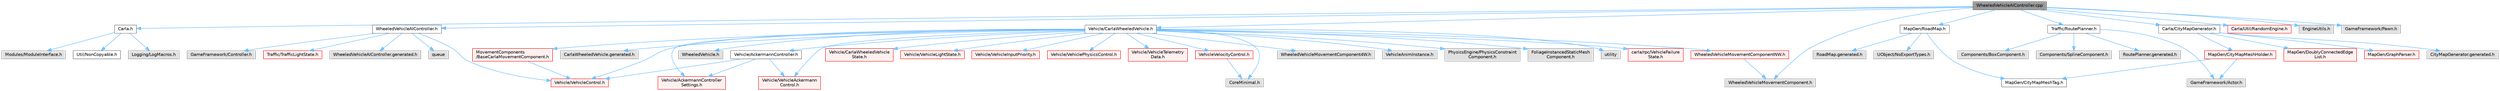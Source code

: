 digraph "WheeledVehicleAIController.cpp"
{
 // INTERACTIVE_SVG=YES
 // LATEX_PDF_SIZE
  bgcolor="transparent";
  edge [fontname=Helvetica,fontsize=10,labelfontname=Helvetica,labelfontsize=10];
  node [fontname=Helvetica,fontsize=10,shape=box,height=0.2,width=0.4];
  Node1 [id="Node000001",label="WheeledVehicleAIController.cpp",height=0.2,width=0.4,color="gray40", fillcolor="grey60", style="filled", fontcolor="black",tooltip=" "];
  Node1 -> Node2 [id="edge1_Node000001_Node000002",color="steelblue1",style="solid",tooltip=" "];
  Node2 [id="Node000002",label="Carla.h",height=0.2,width=0.4,color="grey40", fillcolor="white", style="filled",URL="$d7/d7d/Carla_8h.html",tooltip=" "];
  Node2 -> Node3 [id="edge2_Node000002_Node000003",color="steelblue1",style="solid",tooltip=" "];
  Node3 [id="Node000003",label="Util/NonCopyable.h",height=0.2,width=0.4,color="grey40", fillcolor="white", style="filled",URL="$d4/d57/Unreal_2CarlaUE4_2Plugins_2Carla_2Source_2Carla_2Util_2NonCopyable_8h.html",tooltip=" "];
  Node2 -> Node4 [id="edge3_Node000002_Node000004",color="steelblue1",style="solid",tooltip=" "];
  Node4 [id="Node000004",label="Logging/LogMacros.h",height=0.2,width=0.4,color="grey60", fillcolor="#E0E0E0", style="filled",tooltip=" "];
  Node2 -> Node5 [id="edge4_Node000002_Node000005",color="steelblue1",style="solid",tooltip=" "];
  Node5 [id="Node000005",label="Modules/ModuleInterface.h",height=0.2,width=0.4,color="grey60", fillcolor="#E0E0E0", style="filled",tooltip=" "];
  Node1 -> Node6 [id="edge5_Node000001_Node000006",color="steelblue1",style="solid",tooltip=" "];
  Node6 [id="Node000006",label="WheeledVehicleAIController.h",height=0.2,width=0.4,color="grey40", fillcolor="white", style="filled",URL="$d2/d29/WheeledVehicleAIController_8h.html",tooltip=" "];
  Node6 -> Node7 [id="edge6_Node000006_Node000007",color="steelblue1",style="solid",tooltip=" "];
  Node7 [id="Node000007",label="queue",height=0.2,width=0.4,color="grey60", fillcolor="#E0E0E0", style="filled",tooltip=" "];
  Node6 -> Node8 [id="edge7_Node000006_Node000008",color="steelblue1",style="solid",tooltip=" "];
  Node8 [id="Node000008",label="GameFramework/Controller.h",height=0.2,width=0.4,color="grey60", fillcolor="#E0E0E0", style="filled",tooltip=" "];
  Node6 -> Node9 [id="edge8_Node000006_Node000009",color="steelblue1",style="solid",tooltip=" "];
  Node9 [id="Node000009",label="Traffic/TrafficLightState.h",height=0.2,width=0.4,color="red", fillcolor="#FFF0F0", style="filled",URL="$df/d9b/Unreal_2CarlaUE4_2Plugins_2Carla_2Source_2Carla_2Traffic_2TrafficLightState_8h.html",tooltip=" "];
  Node6 -> Node11 [id="edge9_Node000006_Node000011",color="steelblue1",style="solid",tooltip=" "];
  Node11 [id="Node000011",label="Vehicle/VehicleControl.h",height=0.2,width=0.4,color="red", fillcolor="#FFF0F0", style="filled",URL="$d4/dbd/Unreal_2CarlaUE4_2Plugins_2Carla_2Source_2Carla_2Vehicle_2VehicleControl_8h.html",tooltip=" "];
  Node6 -> Node13 [id="edge10_Node000006_Node000013",color="steelblue1",style="solid",tooltip=" "];
  Node13 [id="Node000013",label="WheeledVehicleAIController.generated.h",height=0.2,width=0.4,color="grey60", fillcolor="#E0E0E0", style="filled",tooltip=" "];
  Node1 -> Node14 [id="edge11_Node000001_Node000014",color="steelblue1",style="solid",tooltip=" "];
  Node14 [id="Node000014",label="MapGen/RoadMap.h",height=0.2,width=0.4,color="grey40", fillcolor="white", style="filled",URL="$da/d50/RoadMap_8h.html",tooltip=" "];
  Node14 -> Node15 [id="edge12_Node000014_Node000015",color="steelblue1",style="solid",tooltip=" "];
  Node15 [id="Node000015",label="UObject/NoExportTypes.h",height=0.2,width=0.4,color="grey60", fillcolor="#E0E0E0", style="filled",tooltip=" "];
  Node14 -> Node16 [id="edge13_Node000014_Node000016",color="steelblue1",style="solid",tooltip=" "];
  Node16 [id="Node000016",label="MapGen/CityMapMeshTag.h",height=0.2,width=0.4,color="grey40", fillcolor="white", style="filled",URL="$d4/d83/CityMapMeshTag_8h.html",tooltip=" "];
  Node14 -> Node17 [id="edge14_Node000014_Node000017",color="steelblue1",style="solid",tooltip=" "];
  Node17 [id="Node000017",label="RoadMap.generated.h",height=0.2,width=0.4,color="grey60", fillcolor="#E0E0E0", style="filled",tooltip=" "];
  Node1 -> Node18 [id="edge15_Node000001_Node000018",color="steelblue1",style="solid",tooltip=" "];
  Node18 [id="Node000018",label="Traffic/RoutePlanner.h",height=0.2,width=0.4,color="grey40", fillcolor="white", style="filled",URL="$d3/d24/RoutePlanner_8h.html",tooltip=" "];
  Node18 -> Node19 [id="edge16_Node000018_Node000019",color="steelblue1",style="solid",tooltip=" "];
  Node19 [id="Node000019",label="GameFramework/Actor.h",height=0.2,width=0.4,color="grey60", fillcolor="#E0E0E0", style="filled",tooltip=" "];
  Node18 -> Node20 [id="edge17_Node000018_Node000020",color="steelblue1",style="solid",tooltip=" "];
  Node20 [id="Node000020",label="Components/BoxComponent.h",height=0.2,width=0.4,color="grey60", fillcolor="#E0E0E0", style="filled",tooltip=" "];
  Node18 -> Node21 [id="edge18_Node000018_Node000021",color="steelblue1",style="solid",tooltip=" "];
  Node21 [id="Node000021",label="Components/SplineComponent.h",height=0.2,width=0.4,color="grey60", fillcolor="#E0E0E0", style="filled",tooltip=" "];
  Node18 -> Node22 [id="edge19_Node000018_Node000022",color="steelblue1",style="solid",tooltip=" "];
  Node22 [id="Node000022",label="RoutePlanner.generated.h",height=0.2,width=0.4,color="grey60", fillcolor="#E0E0E0", style="filled",tooltip=" "];
  Node1 -> Node23 [id="edge20_Node000001_Node000023",color="steelblue1",style="solid",tooltip=" "];
  Node23 [id="Node000023",label="Vehicle/CarlaWheeledVehicle.h",height=0.2,width=0.4,color="grey40", fillcolor="white", style="filled",URL="$d3/d00/CarlaWheeledVehicle_8h.html",tooltip=" "];
  Node23 -> Node24 [id="edge21_Node000023_Node000024",color="steelblue1",style="solid",tooltip=" "];
  Node24 [id="Node000024",label="WheeledVehicle.h",height=0.2,width=0.4,color="grey60", fillcolor="#E0E0E0", style="filled",tooltip=" "];
  Node23 -> Node25 [id="edge22_Node000023_Node000025",color="steelblue1",style="solid",tooltip=" "];
  Node25 [id="Node000025",label="Vehicle/AckermannController.h",height=0.2,width=0.4,color="grey40", fillcolor="white", style="filled",URL="$d0/d4d/AckermannController_8h.html",tooltip=" "];
  Node25 -> Node26 [id="edge23_Node000025_Node000026",color="steelblue1",style="solid",tooltip=" "];
  Node26 [id="Node000026",label="Vehicle/AckermannController\lSettings.h",height=0.2,width=0.4,color="red", fillcolor="#FFF0F0", style="filled",URL="$df/d92/Unreal_2CarlaUE4_2Plugins_2Carla_2Source_2Carla_2Vehicle_2AckermannControllerSettings_8h.html",tooltip=" "];
  Node25 -> Node28 [id="edge24_Node000025_Node000028",color="steelblue1",style="solid",tooltip=" "];
  Node28 [id="Node000028",label="Vehicle/VehicleAckermann\lControl.h",height=0.2,width=0.4,color="red", fillcolor="#FFF0F0", style="filled",URL="$d7/d1a/Unreal_2CarlaUE4_2Plugins_2Carla_2Source_2Carla_2Vehicle_2VehicleAckermannControl_8h.html",tooltip=" "];
  Node25 -> Node11 [id="edge25_Node000025_Node000011",color="steelblue1",style="solid",tooltip=" "];
  Node23 -> Node26 [id="edge26_Node000023_Node000026",color="steelblue1",style="solid",tooltip=" "];
  Node23 -> Node30 [id="edge27_Node000023_Node000030",color="steelblue1",style="solid",tooltip=" "];
  Node30 [id="Node000030",label="Vehicle/CarlaWheeledVehicle\lState.h",height=0.2,width=0.4,color="red", fillcolor="#FFF0F0", style="filled",URL="$d7/dab/CarlaWheeledVehicleState_8h.html",tooltip=" "];
  Node23 -> Node28 [id="edge28_Node000023_Node000028",color="steelblue1",style="solid",tooltip=" "];
  Node23 -> Node11 [id="edge29_Node000023_Node000011",color="steelblue1",style="solid",tooltip=" "];
  Node23 -> Node32 [id="edge30_Node000023_Node000032",color="steelblue1",style="solid",tooltip=" "];
  Node32 [id="Node000032",label="Vehicle/VehicleLightState.h",height=0.2,width=0.4,color="red", fillcolor="#FFF0F0", style="filled",URL="$d6/d6c/Unreal_2CarlaUE4_2Plugins_2Carla_2Source_2Carla_2Vehicle_2VehicleLightState_8h.html",tooltip=" "];
  Node23 -> Node34 [id="edge31_Node000023_Node000034",color="steelblue1",style="solid",tooltip=" "];
  Node34 [id="Node000034",label="Vehicle/VehicleInputPriority.h",height=0.2,width=0.4,color="red", fillcolor="#FFF0F0", style="filled",URL="$db/d8b/VehicleInputPriority_8h.html",tooltip=" "];
  Node23 -> Node37 [id="edge32_Node000023_Node000037",color="steelblue1",style="solid",tooltip=" "];
  Node37 [id="Node000037",label="Vehicle/VehiclePhysicsControl.h",height=0.2,width=0.4,color="red", fillcolor="#FFF0F0", style="filled",URL="$d3/d90/Unreal_2CarlaUE4_2Plugins_2Carla_2Source_2Carla_2Vehicle_2VehiclePhysicsControl_8h.html",tooltip=" "];
  Node23 -> Node41 [id="edge33_Node000023_Node000041",color="steelblue1",style="solid",tooltip=" "];
  Node41 [id="Node000041",label="Vehicle/VehicleTelemetry\lData.h",height=0.2,width=0.4,color="red", fillcolor="#FFF0F0", style="filled",URL="$de/dcb/Unreal_2CarlaUE4_2Plugins_2Carla_2Source_2Carla_2Vehicle_2VehicleTelemetryData_8h.html",tooltip=" "];
  Node23 -> Node43 [id="edge34_Node000023_Node000043",color="steelblue1",style="solid",tooltip=" "];
  Node43 [id="Node000043",label="VehicleVelocityControl.h",height=0.2,width=0.4,color="red", fillcolor="#FFF0F0", style="filled",URL="$d6/df3/VehicleVelocityControl_8h.html",tooltip=" "];
  Node43 -> Node46 [id="edge35_Node000043_Node000046",color="steelblue1",style="solid",tooltip=" "];
  Node46 [id="Node000046",label="CoreMinimal.h",height=0.2,width=0.4,color="grey60", fillcolor="#E0E0E0", style="filled",tooltip=" "];
  Node23 -> Node48 [id="edge36_Node000023_Node000048",color="steelblue1",style="solid",tooltip=" "];
  Node48 [id="Node000048",label="WheeledVehicleMovementComponent4W.h",height=0.2,width=0.4,color="grey60", fillcolor="#E0E0E0", style="filled",tooltip=" "];
  Node23 -> Node49 [id="edge37_Node000023_Node000049",color="steelblue1",style="solid",tooltip=" "];
  Node49 [id="Node000049",label="WheeledVehicleMovementComponentNW.h",height=0.2,width=0.4,color="red", fillcolor="#FFF0F0", style="filled",URL="$d0/d34/WheeledVehicleMovementComponentNW_8h.html",tooltip=" "];
  Node49 -> Node50 [id="edge38_Node000049_Node000050",color="steelblue1",style="solid",tooltip=" "];
  Node50 [id="Node000050",label="WheeledVehicleMovementComponent.h",height=0.2,width=0.4,color="grey60", fillcolor="#E0E0E0", style="filled",tooltip=" "];
  Node23 -> Node53 [id="edge39_Node000023_Node000053",color="steelblue1",style="solid",tooltip=" "];
  Node53 [id="Node000053",label="VehicleAnimInstance.h",height=0.2,width=0.4,color="grey60", fillcolor="#E0E0E0", style="filled",tooltip=" "];
  Node23 -> Node54 [id="edge40_Node000023_Node000054",color="steelblue1",style="solid",tooltip=" "];
  Node54 [id="Node000054",label="PhysicsEngine/PhysicsConstraint\lComponent.h",height=0.2,width=0.4,color="grey60", fillcolor="#E0E0E0", style="filled",tooltip=" "];
  Node23 -> Node55 [id="edge41_Node000023_Node000055",color="steelblue1",style="solid",tooltip=" "];
  Node55 [id="Node000055",label="MovementComponents\l/BaseCarlaMovementComponent.h",height=0.2,width=0.4,color="red", fillcolor="#FFF0F0", style="filled",URL="$d6/d10/BaseCarlaMovementComponent_8h.html",tooltip=" "];
  Node55 -> Node11 [id="edge42_Node000055_Node000011",color="steelblue1",style="solid",tooltip=" "];
  Node23 -> Node58 [id="edge43_Node000023_Node000058",color="steelblue1",style="solid",tooltip=" "];
  Node58 [id="Node000058",label="FoliageInstancedStaticMesh\lComponent.h",height=0.2,width=0.4,color="grey60", fillcolor="#E0E0E0", style="filled",tooltip=" "];
  Node23 -> Node46 [id="edge44_Node000023_Node000046",color="steelblue1",style="solid",tooltip=" "];
  Node23 -> Node59 [id="edge45_Node000023_Node000059",color="steelblue1",style="solid",tooltip=" "];
  Node59 [id="Node000059",label="utility",height=0.2,width=0.4,color="grey60", fillcolor="#E0E0E0", style="filled",tooltip=" "];
  Node23 -> Node60 [id="edge46_Node000023_Node000060",color="steelblue1",style="solid",tooltip=" "];
  Node60 [id="Node000060",label="carla/rpc/VehicleFailure\lState.h",height=0.2,width=0.4,color="red", fillcolor="#FFF0F0", style="filled",URL="$d6/dac/VehicleFailureState_8h.html",tooltip=" "];
  Node23 -> Node62 [id="edge47_Node000023_Node000062",color="steelblue1",style="solid",tooltip=" "];
  Node62 [id="Node000062",label="CarlaWheeledVehicle.generated.h",height=0.2,width=0.4,color="grey60", fillcolor="#E0E0E0", style="filled",tooltip=" "];
  Node1 -> Node63 [id="edge48_Node000001_Node000063",color="steelblue1",style="solid",tooltip=" "];
  Node63 [id="Node000063",label="Carla/CityMapGenerator.h",height=0.2,width=0.4,color="grey40", fillcolor="white", style="filled",URL="$d0/da2/CityMapGenerator_8h.html",tooltip=" "];
  Node63 -> Node64 [id="edge49_Node000063_Node000064",color="steelblue1",style="solid",tooltip=" "];
  Node64 [id="Node000064",label="MapGen/CityMapMeshHolder.h",height=0.2,width=0.4,color="red", fillcolor="#FFF0F0", style="filled",URL="$de/d3c/CityMapMeshHolder_8h.html",tooltip=" "];
  Node64 -> Node19 [id="edge50_Node000064_Node000019",color="steelblue1",style="solid",tooltip=" "];
  Node64 -> Node16 [id="edge51_Node000064_Node000016",color="steelblue1",style="solid",tooltip=" "];
  Node63 -> Node66 [id="edge52_Node000063_Node000066",color="steelblue1",style="solid",tooltip=" "];
  Node66 [id="Node000066",label="MapGen/DoublyConnectedEdge\lList.h",height=0.2,width=0.4,color="red", fillcolor="#FFF0F0", style="filled",URL="$d8/db3/DoublyConnectedEdgeList_8h.html",tooltip=" "];
  Node63 -> Node74 [id="edge53_Node000063_Node000074",color="steelblue1",style="solid",tooltip=" "];
  Node74 [id="Node000074",label="MapGen/GraphParser.h",height=0.2,width=0.4,color="red", fillcolor="#FFF0F0", style="filled",URL="$dc/d6a/GraphParser_8h.html",tooltip=" "];
  Node63 -> Node77 [id="edge54_Node000063_Node000077",color="steelblue1",style="solid",tooltip=" "];
  Node77 [id="Node000077",label="CityMapGenerator.generated.h",height=0.2,width=0.4,color="grey60", fillcolor="#E0E0E0", style="filled",tooltip=" "];
  Node1 -> Node78 [id="edge55_Node000001_Node000078",color="steelblue1",style="solid",tooltip=" "];
  Node78 [id="Node000078",label="Carla/Util/RandomEngine.h",height=0.2,width=0.4,color="red", fillcolor="#FFF0F0", style="filled",URL="$d6/daa/RandomEngine_8h.html",tooltip=" "];
  Node1 -> Node81 [id="edge56_Node000001_Node000081",color="steelblue1",style="solid",tooltip=" "];
  Node81 [id="Node000081",label="EngineUtils.h",height=0.2,width=0.4,color="grey60", fillcolor="#E0E0E0", style="filled",tooltip=" "];
  Node1 -> Node82 [id="edge57_Node000001_Node000082",color="steelblue1",style="solid",tooltip=" "];
  Node82 [id="Node000082",label="GameFramework/Pawn.h",height=0.2,width=0.4,color="grey60", fillcolor="#E0E0E0", style="filled",tooltip=" "];
  Node1 -> Node50 [id="edge58_Node000001_Node000050",color="steelblue1",style="solid",tooltip=" "];
}
